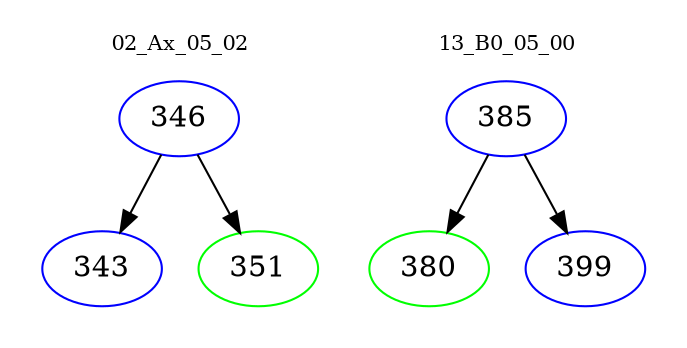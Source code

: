 digraph{
subgraph cluster_0 {
color = white
label = "02_Ax_05_02";
fontsize=10;
T0_346 [label="346", color="blue"]
T0_346 -> T0_343 [color="black"]
T0_343 [label="343", color="blue"]
T0_346 -> T0_351 [color="black"]
T0_351 [label="351", color="green"]
}
subgraph cluster_1 {
color = white
label = "13_B0_05_00";
fontsize=10;
T1_385 [label="385", color="blue"]
T1_385 -> T1_380 [color="black"]
T1_380 [label="380", color="green"]
T1_385 -> T1_399 [color="black"]
T1_399 [label="399", color="blue"]
}
}
